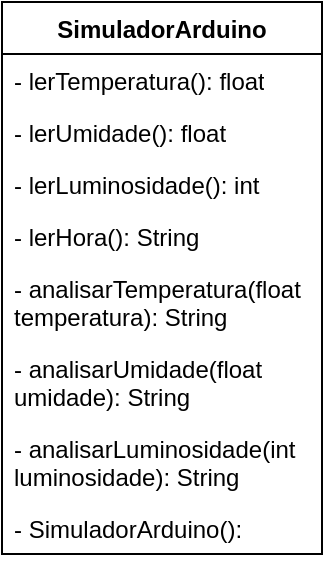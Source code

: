 <mxfile version="24.9.2">
  <diagram name="Page-1" id="e7e014a7-5840-1c2e-5031-d8a46d1fe8dd">
    <mxGraphModel dx="568" dy="297" grid="1" gridSize="10" guides="1" tooltips="1" connect="1" arrows="1" fold="1" page="1" pageScale="1" pageWidth="1169" pageHeight="826" background="none" math="0" shadow="0">
      <root>
        <mxCell id="0" />
        <mxCell id="1" parent="0" />
        <mxCell id="QE215vlx3dxbnwNhMfUv-54" value="SimuladorArduino" style="swimlane;fontStyle=1;align=center;verticalAlign=top;childLayout=stackLayout;horizontal=1;startSize=26;horizontalStack=0;resizeParent=1;resizeParentMax=0;resizeLast=0;collapsible=1;marginBottom=0;whiteSpace=wrap;html=1;" vertex="1" parent="1">
          <mxGeometry x="370" y="380" width="160" height="276" as="geometry" />
        </mxCell>
        <mxCell id="QE215vlx3dxbnwNhMfUv-55" value="- lerTemperatura(): float" style="text;strokeColor=none;fillColor=none;align=left;verticalAlign=top;spacingLeft=4;spacingRight=4;overflow=hidden;rotatable=0;points=[[0,0.5],[1,0.5]];portConstraint=eastwest;whiteSpace=wrap;html=1;" vertex="1" parent="QE215vlx3dxbnwNhMfUv-54">
          <mxGeometry y="26" width="160" height="26" as="geometry" />
        </mxCell>
        <mxCell id="QE215vlx3dxbnwNhMfUv-56" value="- lerUmidade(): float" style="text;strokeColor=none;fillColor=none;align=left;verticalAlign=top;spacingLeft=4;spacingRight=4;overflow=hidden;rotatable=0;points=[[0,0.5],[1,0.5]];portConstraint=eastwest;whiteSpace=wrap;html=1;" vertex="1" parent="QE215vlx3dxbnwNhMfUv-54">
          <mxGeometry y="52" width="160" height="26" as="geometry" />
        </mxCell>
        <mxCell id="QE215vlx3dxbnwNhMfUv-57" value="- lerLuminosidade(): int" style="text;strokeColor=none;fillColor=none;align=left;verticalAlign=top;spacingLeft=4;spacingRight=4;overflow=hidden;rotatable=0;points=[[0,0.5],[1,0.5]];portConstraint=eastwest;whiteSpace=wrap;html=1;" vertex="1" parent="QE215vlx3dxbnwNhMfUv-54">
          <mxGeometry y="78" width="160" height="26" as="geometry" />
        </mxCell>
        <mxCell id="QE215vlx3dxbnwNhMfUv-58" value="- lerHora(): String" style="text;strokeColor=none;fillColor=none;align=left;verticalAlign=top;spacingLeft=4;spacingRight=4;overflow=hidden;rotatable=0;points=[[0,0.5],[1,0.5]];portConstraint=eastwest;whiteSpace=wrap;html=1;" vertex="1" parent="QE215vlx3dxbnwNhMfUv-54">
          <mxGeometry y="104" width="160" height="26" as="geometry" />
        </mxCell>
        <mxCell id="QE215vlx3dxbnwNhMfUv-59" value="- analisarTemperatura(float temperatura): String" style="text;strokeColor=none;fillColor=none;align=left;verticalAlign=top;spacingLeft=4;spacingRight=4;overflow=hidden;rotatable=0;points=[[0,0.5],[1,0.5]];portConstraint=eastwest;whiteSpace=wrap;html=1;" vertex="1" parent="QE215vlx3dxbnwNhMfUv-54">
          <mxGeometry y="130" width="160" height="40" as="geometry" />
        </mxCell>
        <mxCell id="QE215vlx3dxbnwNhMfUv-60" value="- analisarUmidade(float umidade): String" style="text;strokeColor=none;fillColor=none;align=left;verticalAlign=top;spacingLeft=4;spacingRight=4;overflow=hidden;rotatable=0;points=[[0,0.5],[1,0.5]];portConstraint=eastwest;whiteSpace=wrap;html=1;" vertex="1" parent="QE215vlx3dxbnwNhMfUv-54">
          <mxGeometry y="170" width="160" height="40" as="geometry" />
        </mxCell>
        <mxCell id="QE215vlx3dxbnwNhMfUv-61" value="- analisarLuminosidade(int luminosidade): String" style="text;strokeColor=none;fillColor=none;align=left;verticalAlign=top;spacingLeft=4;spacingRight=4;overflow=hidden;rotatable=0;points=[[0,0.5],[1,0.5]];portConstraint=eastwest;whiteSpace=wrap;html=1;" vertex="1" parent="QE215vlx3dxbnwNhMfUv-54">
          <mxGeometry y="210" width="160" height="40" as="geometry" />
        </mxCell>
        <mxCell id="QE215vlx3dxbnwNhMfUv-62" value="- SimuladorArduino(): " style="text;strokeColor=none;fillColor=none;align=left;verticalAlign=top;spacingLeft=4;spacingRight=4;overflow=hidden;rotatable=0;points=[[0,0.5],[1,0.5]];portConstraint=eastwest;whiteSpace=wrap;html=1;" vertex="1" parent="QE215vlx3dxbnwNhMfUv-54">
          <mxGeometry y="250" width="160" height="26" as="geometry" />
        </mxCell>
      </root>
    </mxGraphModel>
  </diagram>
</mxfile>
